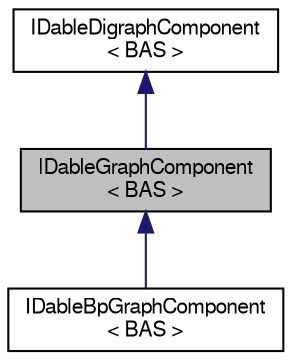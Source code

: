 digraph "IDableGraphComponent&lt; BAS &gt;"
{
 // LATEX_PDF_SIZE
  edge [fontname="FreeSans",fontsize="10",labelfontname="FreeSans",labelfontsize="10"];
  node [fontname="FreeSans",fontsize="10",shape=record];
  Node0 [label="IDableGraphComponent\l\< BAS \>",height=0.2,width=0.4,color="black", fillcolor="grey75", style="filled", fontcolor="black",tooltip="Skeleton class for idable undirected graphs."];
  Node1 -> Node0 [dir="back",color="midnightblue",fontsize="10",style="solid",fontname="FreeSans"];
  Node1 [label="IDableDigraphComponent\l\< BAS \>",height=0.2,width=0.4,color="black", fillcolor="white", style="filled",URL="$a05057.html",tooltip="Skeleton class for idable directed graphs."];
  Node0 -> Node2 [dir="back",color="midnightblue",fontsize="10",style="solid",fontname="FreeSans"];
  Node2 [label="IDableBpGraphComponent\l\< BAS \>",height=0.2,width=0.4,color="black", fillcolor="white", style="filled",URL="$a05073.html",tooltip="Skeleton class for idable undirected bipartite graphs."];
}
